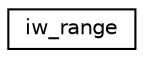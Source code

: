 digraph G
{
  edge [fontname="Helvetica",fontsize="10",labelfontname="Helvetica",labelfontsize="10"];
  node [fontname="Helvetica",fontsize="10",shape=record];
  rankdir="LR";
  Node1 [label="iw_range",height=0.2,width=0.4,color="black", fillcolor="white", style="filled",URL="$structiw__range.html"];
}
